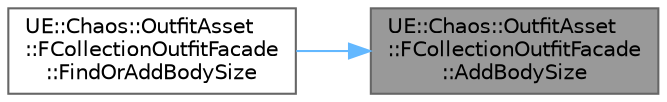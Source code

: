 digraph "UE::Chaos::OutfitAsset::FCollectionOutfitFacade::AddBodySize"
{
 // INTERACTIVE_SVG=YES
 // LATEX_PDF_SIZE
  bgcolor="transparent";
  edge [fontname=Helvetica,fontsize=10,labelfontname=Helvetica,labelfontsize=10];
  node [fontname=Helvetica,fontsize=10,shape=box,height=0.2,width=0.4];
  rankdir="RL";
  Node1 [id="Node000001",label="UE::Chaos::OutfitAsset\l::FCollectionOutfitFacade\l::AddBodySize",height=0.2,width=0.4,color="gray40", fillcolor="grey60", style="filled", fontcolor="black",tooltip="Add a new body size and returns its index."];
  Node1 -> Node2 [id="edge1_Node000001_Node000002",dir="back",color="steelblue1",style="solid",tooltip=" "];
  Node2 [id="Node000002",label="UE::Chaos::OutfitAsset\l::FCollectionOutfitFacade\l::FindOrAddBodySize",height=0.2,width=0.4,color="grey40", fillcolor="white", style="filled",URL="$d3/dc3/classUE_1_1Chaos_1_1OutfitAsset_1_1FCollectionOutfitFacade.html#aa53a9b94f02ea297e2669f31d0fe1a12",tooltip="Find or add a new body size and returns its index."];
}
